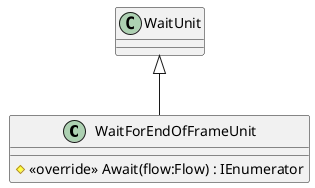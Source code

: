 @startuml
class WaitForEndOfFrameUnit {
    # <<override>> Await(flow:Flow) : IEnumerator
}
WaitUnit <|-- WaitForEndOfFrameUnit
@enduml
